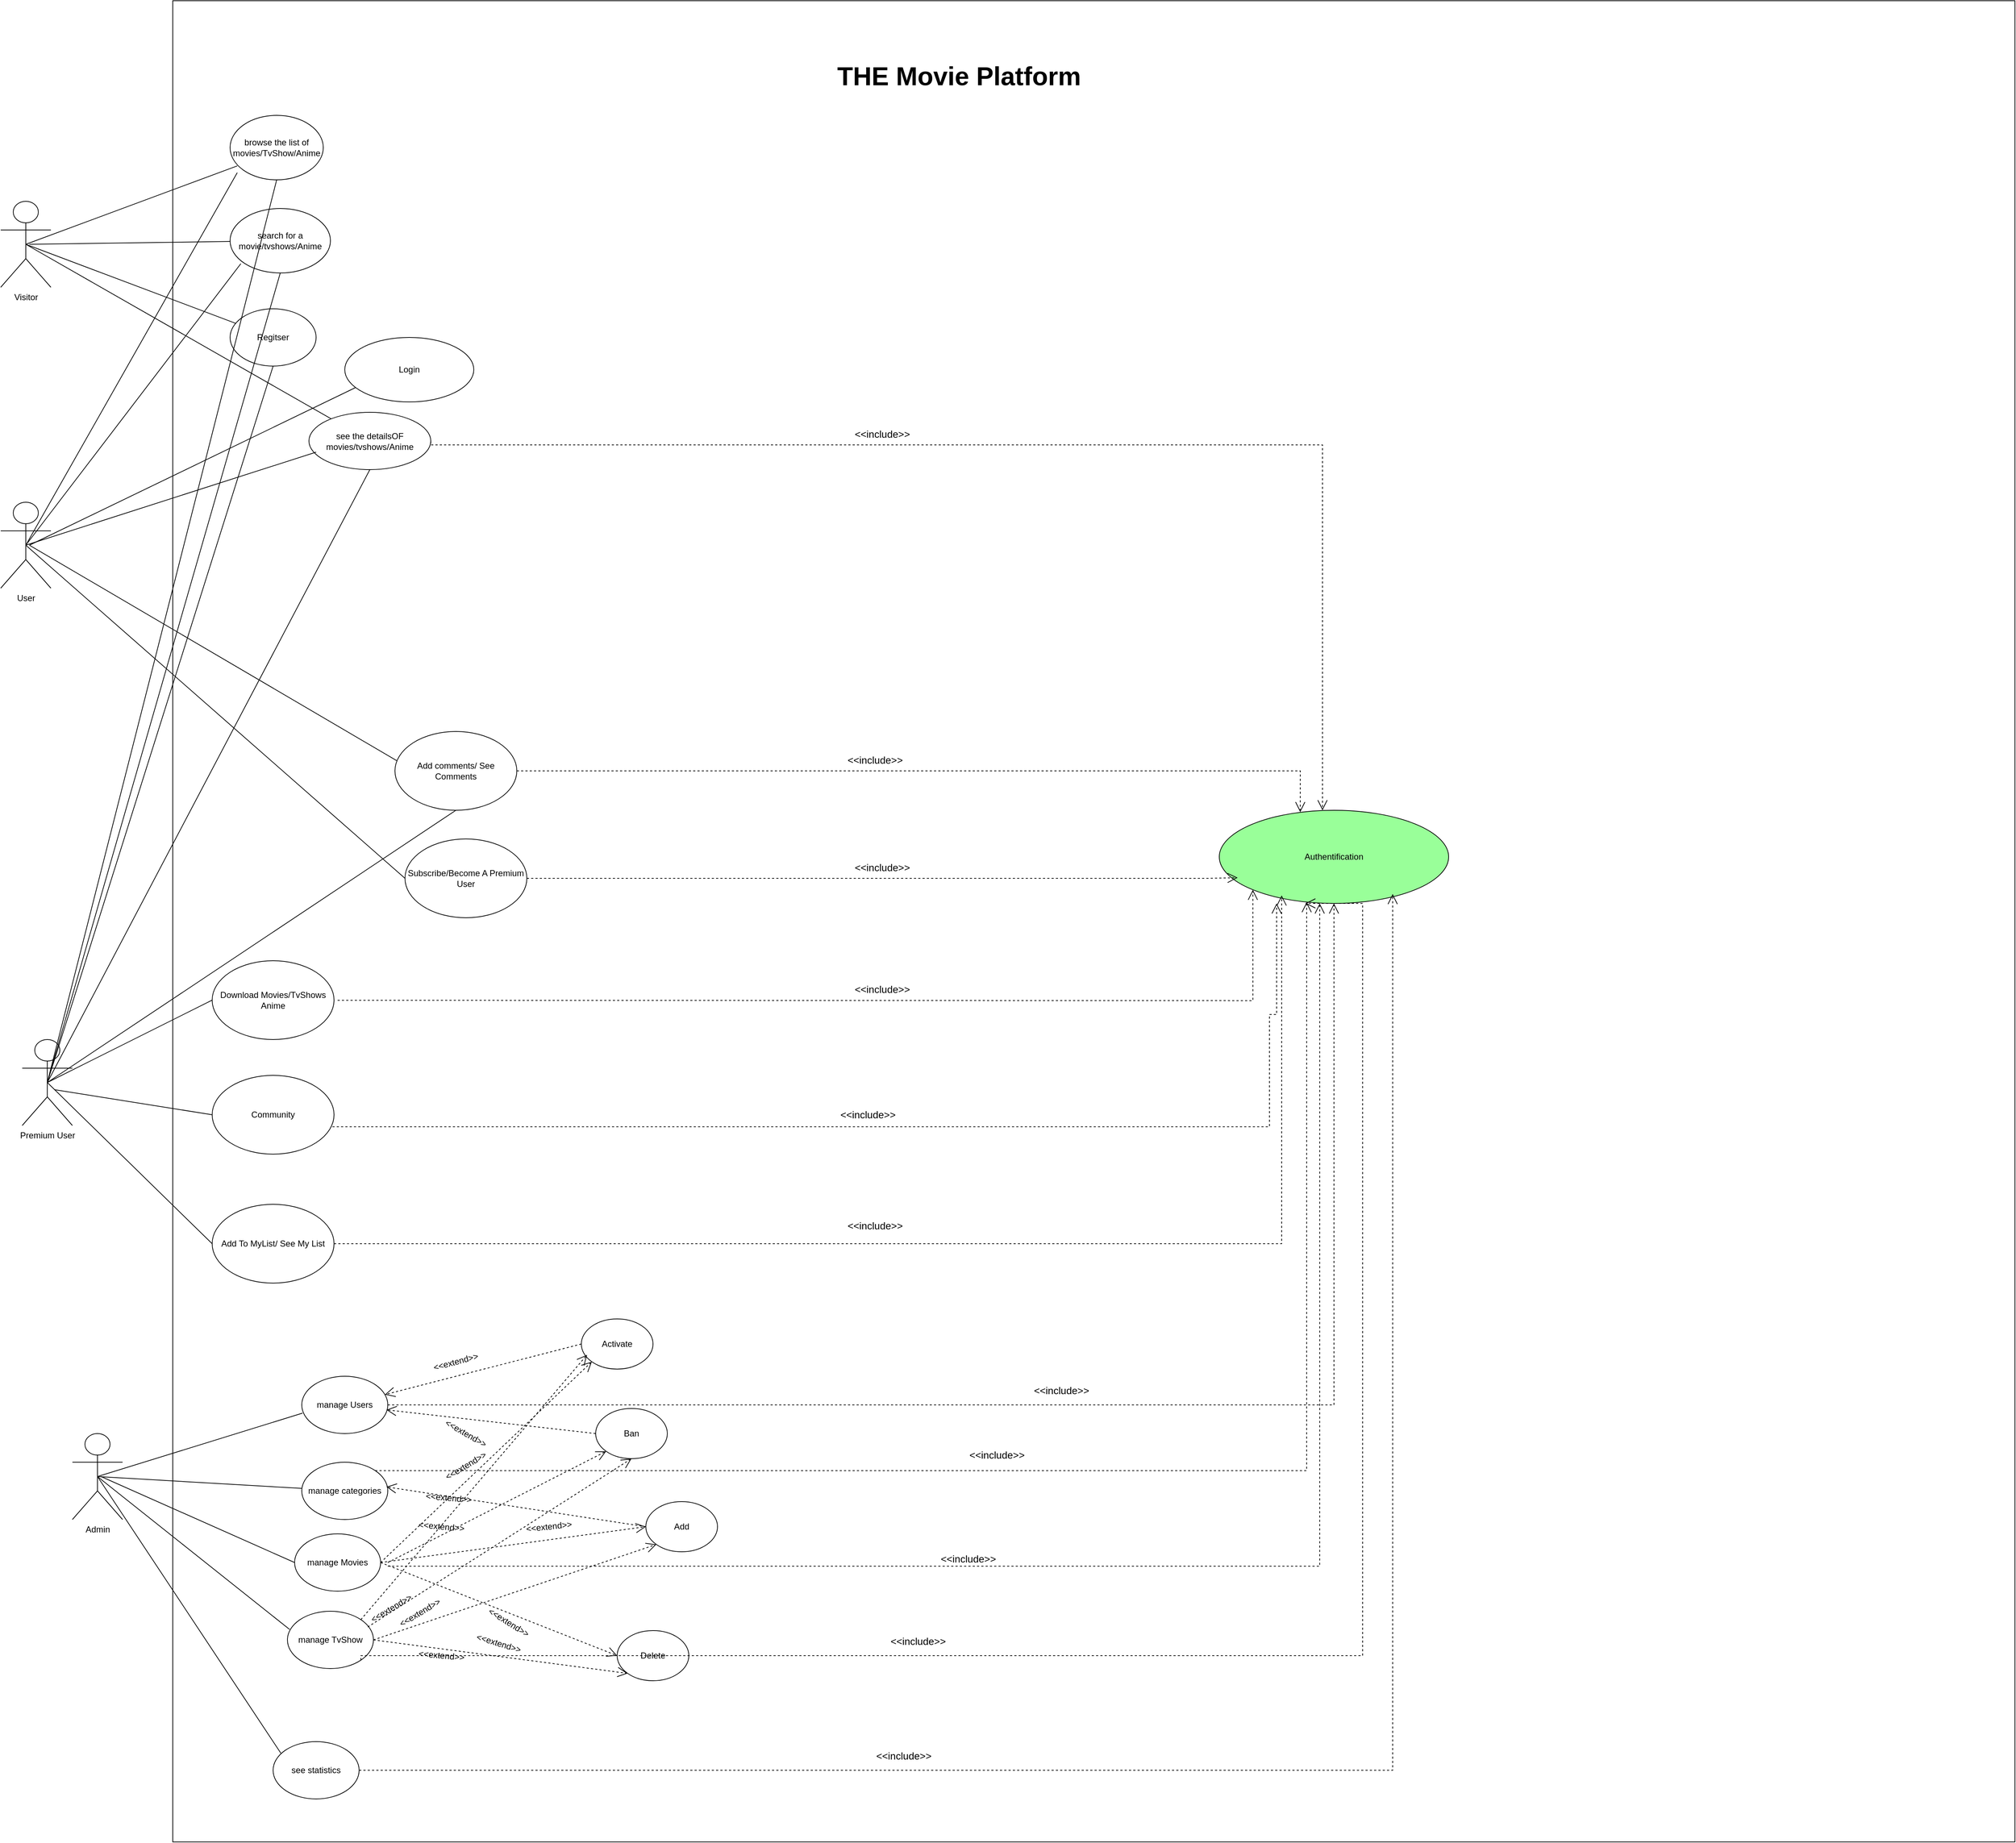 <mxfile version="26.2.13">
  <diagram name="Page-1" id="uJoerDX6KOsWPnAusNM7">
    <mxGraphModel dx="4300" dy="1873" grid="1" gridSize="10" guides="1" tooltips="1" connect="1" arrows="1" fold="1" page="1" pageScale="1" pageWidth="827" pageHeight="1169" math="0" shadow="0">
      <root>
        <mxCell id="0" />
        <mxCell id="1" parent="0" />
        <mxCell id="PKVaJ8mTQ42ZdOeIIyP1-2" value="" style="whiteSpace=wrap;html=1;aspect=fixed;" parent="1" vertex="1">
          <mxGeometry x="-80" y="10" width="2570" height="2570" as="geometry" />
        </mxCell>
        <mxCell id="PKVaJ8mTQ42ZdOeIIyP1-3" value="&lt;font style=&quot;font-size: 36px;&quot;&gt;&lt;b&gt;THE Movie Platform&lt;/b&gt;&lt;/font&gt;" style="text;html=1;align=center;verticalAlign=middle;whiteSpace=wrap;rounded=0;" parent="1" vertex="1">
          <mxGeometry x="817" y="100" width="400" height="30" as="geometry" />
        </mxCell>
        <mxCell id="PKVaJ8mTQ42ZdOeIIyP1-4" value="Visitor" style="shape=umlActor;verticalLabelPosition=bottom;verticalAlign=top;html=1;outlineConnect=0;" parent="1" vertex="1">
          <mxGeometry x="-320" y="290" width="70" height="120" as="geometry" />
        </mxCell>
        <mxCell id="PKVaJ8mTQ42ZdOeIIyP1-5" value="browse the list of movies/TvShow/Anime" style="ellipse;whiteSpace=wrap;html=1;" parent="1" vertex="1">
          <mxGeometry y="170" width="130" height="90" as="geometry" />
        </mxCell>
        <mxCell id="PKVaJ8mTQ42ZdOeIIyP1-6" value="Regitser" style="ellipse;whiteSpace=wrap;html=1;" parent="1" vertex="1">
          <mxGeometry y="440" width="120" height="80" as="geometry" />
        </mxCell>
        <mxCell id="PKVaJ8mTQ42ZdOeIIyP1-7" value="search for a movie/tvshows/Anime" style="ellipse;whiteSpace=wrap;html=1;" parent="1" vertex="1">
          <mxGeometry y="300" width="140" height="90" as="geometry" />
        </mxCell>
        <mxCell id="PKVaJ8mTQ42ZdOeIIyP1-9" value="" style="endArrow=none;html=1;rounded=0;exitX=0.077;exitY=0.784;exitDx=0;exitDy=0;exitPerimeter=0;entryX=0.5;entryY=0.5;entryDx=0;entryDy=0;entryPerimeter=0;" parent="1" source="PKVaJ8mTQ42ZdOeIIyP1-5" target="PKVaJ8mTQ42ZdOeIIyP1-4" edge="1">
          <mxGeometry width="50" height="50" relative="1" as="geometry">
            <mxPoint x="260" y="430" as="sourcePoint" />
            <mxPoint x="310" y="380" as="targetPoint" />
          </mxGeometry>
        </mxCell>
        <mxCell id="PKVaJ8mTQ42ZdOeIIyP1-11" value="" style="endArrow=none;html=1;rounded=0;" parent="1" source="PKVaJ8mTQ42ZdOeIIyP1-7" edge="1">
          <mxGeometry width="50" height="50" relative="1" as="geometry">
            <mxPoint x="19" y="253" as="sourcePoint" />
            <mxPoint x="-280" y="350" as="targetPoint" />
          </mxGeometry>
        </mxCell>
        <mxCell id="PKVaJ8mTQ42ZdOeIIyP1-12" value="" style="endArrow=none;html=1;rounded=0;entryX=0.5;entryY=0.5;entryDx=0;entryDy=0;entryPerimeter=0;" parent="1" source="PKVaJ8mTQ42ZdOeIIyP1-6" target="PKVaJ8mTQ42ZdOeIIyP1-4" edge="1">
          <mxGeometry width="50" height="50" relative="1" as="geometry">
            <mxPoint x="10" y="360" as="sourcePoint" />
            <mxPoint x="-270" y="360" as="targetPoint" />
          </mxGeometry>
        </mxCell>
        <mxCell id="PKVaJ8mTQ42ZdOeIIyP1-16" value="User&lt;div&gt;&lt;br&gt;&lt;/div&gt;" style="shape=umlActor;verticalLabelPosition=bottom;verticalAlign=top;html=1;outlineConnect=0;" parent="1" vertex="1">
          <mxGeometry x="-320" y="710" width="70" height="120" as="geometry" />
        </mxCell>
        <mxCell id="PKVaJ8mTQ42ZdOeIIyP1-17" value="see the detailsOF movies/tvshows/Anime" style="ellipse;whiteSpace=wrap;html=1;" parent="1" vertex="1">
          <mxGeometry x="110" y="584.5" width="170" height="80" as="geometry" />
        </mxCell>
        <mxCell id="PKVaJ8mTQ42ZdOeIIyP1-20" value="" style="endArrow=none;html=1;rounded=0;entryX=0.5;entryY=0.5;entryDx=0;entryDy=0;entryPerimeter=0;exitX=0.059;exitY=0.695;exitDx=0;exitDy=0;exitPerimeter=0;" parent="1" source="PKVaJ8mTQ42ZdOeIIyP1-17" target="PKVaJ8mTQ42ZdOeIIyP1-16" edge="1">
          <mxGeometry width="50" height="50" relative="1" as="geometry">
            <mxPoint x="13" y="870" as="sourcePoint" />
            <mxPoint x="-280" y="760" as="targetPoint" />
          </mxGeometry>
        </mxCell>
        <mxCell id="PKVaJ8mTQ42ZdOeIIyP1-23" value="" style="endArrow=none;html=1;rounded=0;entryX=0.5;entryY=0.5;entryDx=0;entryDy=0;entryPerimeter=0;" parent="1" target="PKVaJ8mTQ42ZdOeIIyP1-16" edge="1">
          <mxGeometry width="50" height="50" relative="1" as="geometry">
            <mxPoint x="10" y="250" as="sourcePoint" />
            <mxPoint x="-275" y="780" as="targetPoint" />
          </mxGeometry>
        </mxCell>
        <mxCell id="PKVaJ8mTQ42ZdOeIIyP1-24" value="" style="endArrow=none;html=1;rounded=0;entryX=0.5;entryY=0.5;entryDx=0;entryDy=0;entryPerimeter=0;exitX=0.042;exitY=0.711;exitDx=0;exitDy=0;exitPerimeter=0;" parent="1" target="PKVaJ8mTQ42ZdOeIIyP1-16" edge="1">
          <mxGeometry width="50" height="50" relative="1" as="geometry">
            <mxPoint x="15" y="377" as="sourcePoint" />
            <mxPoint x="-275" y="780" as="targetPoint" />
          </mxGeometry>
        </mxCell>
        <mxCell id="PKVaJ8mTQ42ZdOeIIyP1-43" value="&lt;div style=&quot;text-align: start;&quot;&gt;&lt;span style=&quot;color: light-dark(rgb(0, 0, 0), rgb(255, 255, 255)); white-space: pre-wrap; background-color: rgb(255, 255, 255);&quot;&gt;&lt;font face=&quot;Nunito Sans, sans-serif&quot;&gt;Admin&lt;/font&gt;&lt;/span&gt;&lt;/div&gt;" style="shape=umlActor;verticalLabelPosition=bottom;verticalAlign=top;html=1;outlineConnect=0;" parent="1" vertex="1">
          <mxGeometry x="-220" y="2010" width="70" height="120" as="geometry" />
        </mxCell>
        <mxCell id="PKVaJ8mTQ42ZdOeIIyP1-45" value="manage Users" style="ellipse;whiteSpace=wrap;html=1;" parent="1" vertex="1">
          <mxGeometry x="100" y="1930" width="120" height="80" as="geometry" />
        </mxCell>
        <mxCell id="PKVaJ8mTQ42ZdOeIIyP1-46" value="manage categories" style="ellipse;whiteSpace=wrap;html=1;" parent="1" vertex="1">
          <mxGeometry x="100" y="2050" width="120" height="80" as="geometry" />
        </mxCell>
        <mxCell id="PKVaJ8mTQ42ZdOeIIyP1-48" value="see statistics" style="ellipse;whiteSpace=wrap;html=1;" parent="1" vertex="1">
          <mxGeometry x="60" y="2440" width="120" height="80" as="geometry" />
        </mxCell>
        <mxCell id="PKVaJ8mTQ42ZdOeIIyP1-50" value="" style="endArrow=none;html=1;rounded=0;entryX=0.5;entryY=0.5;entryDx=0;entryDy=0;entryPerimeter=0;exitX=0.008;exitY=0.644;exitDx=0;exitDy=0;exitPerimeter=0;" parent="1" source="PKVaJ8mTQ42ZdOeIIyP1-45" target="PKVaJ8mTQ42ZdOeIIyP1-43" edge="1">
          <mxGeometry width="50" height="50" relative="1" as="geometry">
            <mxPoint x="100" y="1983" as="sourcePoint" />
            <mxPoint x="-175" y="2080" as="targetPoint" />
          </mxGeometry>
        </mxCell>
        <mxCell id="PKVaJ8mTQ42ZdOeIIyP1-51" value="" style="endArrow=none;html=1;rounded=0;entryX=0.5;entryY=0.5;entryDx=0;entryDy=0;entryPerimeter=0;" parent="1" source="PKVaJ8mTQ42ZdOeIIyP1-46" target="PKVaJ8mTQ42ZdOeIIyP1-43" edge="1">
          <mxGeometry width="50" height="50" relative="1" as="geometry">
            <mxPoint x="117" y="1993" as="sourcePoint" />
            <mxPoint x="-175" y="2080" as="targetPoint" />
          </mxGeometry>
        </mxCell>
        <mxCell id="PKVaJ8mTQ42ZdOeIIyP1-53" value="" style="endArrow=none;html=1;rounded=0;entryX=0.5;entryY=0.5;entryDx=0;entryDy=0;entryPerimeter=0;exitX=0.09;exitY=0.202;exitDx=0;exitDy=0;exitPerimeter=0;" parent="1" source="PKVaJ8mTQ42ZdOeIIyP1-48" target="PKVaJ8mTQ42ZdOeIIyP1-43" edge="1">
          <mxGeometry width="50" height="50" relative="1" as="geometry">
            <mxPoint x="127" y="2191" as="sourcePoint" />
            <mxPoint x="-165" y="2090" as="targetPoint" />
          </mxGeometry>
        </mxCell>
        <mxCell id="PKVaJ8mTQ42ZdOeIIyP1-54" value="Activate" style="ellipse;whiteSpace=wrap;html=1;" parent="1" vertex="1">
          <mxGeometry x="490" y="1850" width="100" height="70" as="geometry" />
        </mxCell>
        <mxCell id="PKVaJ8mTQ42ZdOeIIyP1-55" value="Ban" style="ellipse;whiteSpace=wrap;html=1;" parent="1" vertex="1">
          <mxGeometry x="510" y="1975" width="100" height="70" as="geometry" />
        </mxCell>
        <mxCell id="PKVaJ8mTQ42ZdOeIIyP1-57" value="" style="endArrow=open;endSize=12;dashed=1;html=1;rounded=0;exitX=0;exitY=0.5;exitDx=0;exitDy=0;" parent="1" source="PKVaJ8mTQ42ZdOeIIyP1-54" target="PKVaJ8mTQ42ZdOeIIyP1-45" edge="1">
          <mxGeometry width="160" relative="1" as="geometry">
            <mxPoint x="400" y="1881" as="sourcePoint" />
            <mxPoint x="209" y="1810" as="targetPoint" />
          </mxGeometry>
        </mxCell>
        <mxCell id="PKVaJ8mTQ42ZdOeIIyP1-58" value="" style="endArrow=open;endSize=12;dashed=1;html=1;rounded=0;exitX=0;exitY=0.5;exitDx=0;exitDy=0;entryX=0.984;entryY=0.586;entryDx=0;entryDy=0;entryPerimeter=0;" parent="1" source="PKVaJ8mTQ42ZdOeIIyP1-55" target="PKVaJ8mTQ42ZdOeIIyP1-45" edge="1">
          <mxGeometry width="160" relative="1" as="geometry">
            <mxPoint x="400" y="1991" as="sourcePoint" />
            <mxPoint x="209" y="2054" as="targetPoint" />
          </mxGeometry>
        </mxCell>
        <mxCell id="PKVaJ8mTQ42ZdOeIIyP1-60" value="&amp;lt;&amp;lt;extend&amp;gt;&amp;gt;" style="text;html=1;align=center;verticalAlign=middle;whiteSpace=wrap;rounded=0;rotation=-15;" parent="1" vertex="1">
          <mxGeometry x="290" y="1900" width="50" height="20" as="geometry" />
        </mxCell>
        <mxCell id="PKVaJ8mTQ42ZdOeIIyP1-61" value="&amp;lt;&amp;lt;extend&amp;gt;&amp;gt;" style="text;html=1;align=center;verticalAlign=middle;whiteSpace=wrap;rounded=0;rotation=30;" parent="1" vertex="1">
          <mxGeometry x="304.01" y="2000" width="50" height="20" as="geometry" />
        </mxCell>
        <mxCell id="PKVaJ8mTQ42ZdOeIIyP1-63" value="Add" style="ellipse;whiteSpace=wrap;html=1;" parent="1" vertex="1">
          <mxGeometry x="580" y="2105" width="100" height="70" as="geometry" />
        </mxCell>
        <mxCell id="PKVaJ8mTQ42ZdOeIIyP1-64" value="Delete" style="ellipse;whiteSpace=wrap;html=1;" parent="1" vertex="1">
          <mxGeometry x="540" y="2285" width="100" height="70" as="geometry" />
        </mxCell>
        <mxCell id="PKVaJ8mTQ42ZdOeIIyP1-67" value="" style="endArrow=open;endSize=12;dashed=1;html=1;rounded=0;exitX=0;exitY=0.5;exitDx=0;exitDy=0;entryX=0.984;entryY=0.43;entryDx=0;entryDy=0;entryPerimeter=0;" parent="1" target="PKVaJ8mTQ42ZdOeIIyP1-46" edge="1" source="PKVaJ8mTQ42ZdOeIIyP1-63">
          <mxGeometry width="160" relative="1" as="geometry">
            <mxPoint x="330" y="2185" as="sourcePoint" />
            <mxPoint x="127" y="2110" as="targetPoint" />
          </mxGeometry>
        </mxCell>
        <mxCell id="PKVaJ8mTQ42ZdOeIIyP1-71" value="&amp;lt;&amp;lt;extend&amp;gt;&amp;gt;" style="text;html=1;align=center;verticalAlign=middle;whiteSpace=wrap;rounded=0;rotation=5;" parent="1" vertex="1">
          <mxGeometry x="270" y="2130" width="50" height="20" as="geometry" />
        </mxCell>
        <mxCell id="PKVaJ8mTQ42ZdOeIIyP1-72" value="&amp;lt;&amp;lt;extend&amp;gt;&amp;gt;" style="text;html=1;align=center;verticalAlign=middle;whiteSpace=wrap;rounded=0;rotation=17;" parent="1" vertex="1">
          <mxGeometry x="350" y="2285" width="50" height="35" as="geometry" />
        </mxCell>
        <mxCell id="PKVaJ8mTQ42ZdOeIIyP1-75" value="Authentification" style="ellipse;whiteSpace=wrap;html=1;fillColor=#99FF99;" parent="1" vertex="1">
          <mxGeometry x="1380" y="1140" width="320" height="130" as="geometry" />
        </mxCell>
        <mxCell id="PKVaJ8mTQ42ZdOeIIyP1-81" value="" style="endArrow=open;endSize=12;dashed=1;html=1;rounded=0;edgeStyle=orthogonalEdgeStyle;exitX=1;exitY=0.5;exitDx=0;exitDy=0;" parent="1" source="PKVaJ8mTQ42ZdOeIIyP1-17" edge="1">
          <mxGeometry width="160" relative="1" as="geometry">
            <mxPoint x="120" y="630" as="sourcePoint" />
            <mxPoint x="1524" y="1140" as="targetPoint" />
            <Array as="points">
              <mxPoint x="280" y="630" />
              <mxPoint x="1524" y="630" />
            </Array>
          </mxGeometry>
        </mxCell>
        <mxCell id="PKVaJ8mTQ42ZdOeIIyP1-88" value="" style="endArrow=open;endSize=12;dashed=1;html=1;rounded=0;edgeStyle=orthogonalEdgeStyle;exitX=1;exitY=0.5;exitDx=0;exitDy=0;" parent="1" source="PKVaJ8mTQ42ZdOeIIyP1-45" target="PKVaJ8mTQ42ZdOeIIyP1-75" edge="1">
          <mxGeometry width="160" relative="1" as="geometry">
            <mxPoint x="110" y="1539" as="sourcePoint" />
            <mxPoint x="1570" y="1490" as="targetPoint" />
            <Array as="points">
              <mxPoint x="1540" y="1970" />
            </Array>
          </mxGeometry>
        </mxCell>
        <mxCell id="PKVaJ8mTQ42ZdOeIIyP1-90" value="" style="endArrow=open;endSize=12;dashed=1;html=1;rounded=0;edgeStyle=orthogonalEdgeStyle;exitX=1;exitY=0;exitDx=0;exitDy=0;entryX=0.381;entryY=0.986;entryDx=0;entryDy=0;entryPerimeter=0;" parent="1" source="PKVaJ8mTQ42ZdOeIIyP1-46" target="PKVaJ8mTQ42ZdOeIIyP1-75" edge="1">
          <mxGeometry width="160" relative="1" as="geometry">
            <mxPoint x="90" y="1850" as="sourcePoint" />
            <mxPoint x="1524" y="1461.08" as="targetPoint" />
            <Array as="points">
              <mxPoint x="1502" y="2062" />
            </Array>
          </mxGeometry>
        </mxCell>
        <mxCell id="PKVaJ8mTQ42ZdOeIIyP1-92" value="" style="endArrow=open;endSize=12;dashed=1;html=1;rounded=0;edgeStyle=orthogonalEdgeStyle;exitX=1;exitY=0.5;exitDx=0;exitDy=0;entryX=0.756;entryY=0.899;entryDx=0;entryDy=0;entryPerimeter=0;" parent="1" source="PKVaJ8mTQ42ZdOeIIyP1-48" target="PKVaJ8mTQ42ZdOeIIyP1-75" edge="1">
          <mxGeometry width="160" relative="1" as="geometry">
            <mxPoint x="110" y="2138.27" as="sourcePoint" />
            <mxPoint x="1643" y="1401.27" as="targetPoint" />
            <Array as="points" />
          </mxGeometry>
        </mxCell>
        <mxCell id="PKVaJ8mTQ42ZdOeIIyP1-93" style="edgeStyle=orthogonalEdgeStyle;rounded=0;orthogonalLoop=1;jettySize=auto;html=1;exitX=0.5;exitY=1;exitDx=0;exitDy=0;" parent="1" source="PKVaJ8mTQ42ZdOeIIyP1-3" target="PKVaJ8mTQ42ZdOeIIyP1-3" edge="1">
          <mxGeometry relative="1" as="geometry" />
        </mxCell>
        <mxCell id="PKVaJ8mTQ42ZdOeIIyP1-97" value="&lt;font style=&quot;font-size: 14px;&quot;&gt;&amp;lt;&amp;lt;include&amp;gt;&amp;gt;&lt;/font&gt;" style="text;html=1;align=center;verticalAlign=middle;whiteSpace=wrap;rounded=0;rotation=0;" parent="1" vertex="1">
          <mxGeometry x="870" y="605" width="80" height="20" as="geometry" />
        </mxCell>
        <mxCell id="PKVaJ8mTQ42ZdOeIIyP1-105" value="&lt;font style=&quot;font-size: 14px;&quot;&gt;&amp;lt;&amp;lt;include&amp;gt;&amp;gt;&lt;/font&gt;" style="text;html=1;align=center;verticalAlign=middle;whiteSpace=wrap;rounded=0;rotation=0;" parent="1" vertex="1">
          <mxGeometry x="1120" y="1940" width="80" height="20" as="geometry" />
        </mxCell>
        <mxCell id="PKVaJ8mTQ42ZdOeIIyP1-106" value="&lt;font style=&quot;font-size: 14px;&quot;&gt;&amp;lt;&amp;lt;include&amp;gt;&amp;gt;&lt;/font&gt;" style="text;html=1;align=center;verticalAlign=middle;whiteSpace=wrap;rounded=0;rotation=0;" parent="1" vertex="1">
          <mxGeometry x="990" y="2175" width="80" height="20" as="geometry" />
        </mxCell>
        <mxCell id="PKVaJ8mTQ42ZdOeIIyP1-110" value="&lt;font style=&quot;font-size: 14px;&quot;&gt;&amp;lt;&amp;lt;include&amp;gt;&amp;gt;&lt;/font&gt;" style="text;html=1;align=center;verticalAlign=middle;whiteSpace=wrap;rounded=0;rotation=0;" parent="1" vertex="1">
          <mxGeometry x="900" y="2450" width="80" height="20" as="geometry" />
        </mxCell>
        <mxCell id="xbdSFYl9MrGQw9n5wv3b-7" value="Add comments/ See Comments" style="ellipse;whiteSpace=wrap;html=1;" parent="1" vertex="1">
          <mxGeometry x="230" y="1030" width="170" height="110" as="geometry" />
        </mxCell>
        <mxCell id="xbdSFYl9MrGQw9n5wv3b-8" value="" style="endArrow=open;endSize=12;dashed=1;html=1;rounded=0;edgeStyle=orthogonalEdgeStyle;entryX=0.353;entryY=0.02;entryDx=0;entryDy=0;entryPerimeter=0;exitX=1;exitY=0.5;exitDx=0;exitDy=0;" parent="1" source="xbdSFYl9MrGQw9n5wv3b-7" target="PKVaJ8mTQ42ZdOeIIyP1-75" edge="1">
          <mxGeometry width="160" relative="1" as="geometry">
            <mxPoint x="540" y="1085" as="sourcePoint" />
            <mxPoint x="1280" y="1350" as="targetPoint" />
            <Array as="points">
              <mxPoint x="1493" y="1085" />
            </Array>
          </mxGeometry>
        </mxCell>
        <mxCell id="xbdSFYl9MrGQw9n5wv3b-9" value="&lt;font style=&quot;font-size: 14px;&quot;&gt;&amp;lt;&amp;lt;include&amp;gt;&amp;gt;&lt;/font&gt;" style="text;html=1;align=center;verticalAlign=middle;whiteSpace=wrap;rounded=0;rotation=0;" parent="1" vertex="1">
          <mxGeometry x="860" y="1060" width="80" height="20" as="geometry" />
        </mxCell>
        <mxCell id="X9IOP4-NAFCfbM4FHNQG-1" value="" style="endArrow=none;html=1;rounded=0;exitX=0.014;exitY=0.37;exitDx=0;exitDy=0;exitPerimeter=0;" parent="1" source="xbdSFYl9MrGQw9n5wv3b-7" edge="1">
          <mxGeometry width="50" height="50" relative="1" as="geometry">
            <mxPoint x="-38" y="962" as="sourcePoint" />
            <mxPoint x="-280" y="770" as="targetPoint" />
          </mxGeometry>
        </mxCell>
        <mxCell id="7Yq-bHt6mIR7RazrzroG-3" value="&lt;div&gt;Premium User&lt;/div&gt;&lt;div&gt;&lt;br&gt;&lt;/div&gt;" style="shape=umlActor;verticalLabelPosition=bottom;verticalAlign=top;html=1;outlineConnect=0;" parent="1" vertex="1">
          <mxGeometry x="-290" y="1460" width="70" height="120" as="geometry" />
        </mxCell>
        <mxCell id="7Yq-bHt6mIR7RazrzroG-4" value="Download Movies/TvShows&lt;div&gt;Anime&lt;/div&gt;" style="ellipse;whiteSpace=wrap;html=1;" parent="1" vertex="1">
          <mxGeometry x="-25" y="1350" width="170" height="110" as="geometry" />
        </mxCell>
        <mxCell id="7Yq-bHt6mIR7RazrzroG-5" value="Subscribe/Become A Premium User" style="ellipse;whiteSpace=wrap;html=1;" parent="1" vertex="1">
          <mxGeometry x="244.01" y="1180" width="170" height="110" as="geometry" />
        </mxCell>
        <mxCell id="7Yq-bHt6mIR7RazrzroG-6" value="" style="endArrow=none;html=1;rounded=0;exitX=0;exitY=0.5;exitDx=0;exitDy=0;entryX=0.5;entryY=0.5;entryDx=0;entryDy=0;entryPerimeter=0;" parent="1" source="7Yq-bHt6mIR7RazrzroG-4" target="7Yq-bHt6mIR7RazrzroG-3" edge="1">
          <mxGeometry width="50" height="50" relative="1" as="geometry">
            <mxPoint x="-210" y="1410" as="sourcePoint" />
            <mxPoint x="-442" y="1109" as="targetPoint" />
          </mxGeometry>
        </mxCell>
        <mxCell id="7Yq-bHt6mIR7RazrzroG-11" value="Add To MyList/ See My List" style="ellipse;whiteSpace=wrap;html=1;" parent="1" vertex="1">
          <mxGeometry x="-25" y="1690" width="170" height="110" as="geometry" />
        </mxCell>
        <mxCell id="7Yq-bHt6mIR7RazrzroG-12" value="" style="endArrow=none;html=1;rounded=0;exitX=0.5;exitY=0.5;exitDx=0;exitDy=0;entryX=0;entryY=0.5;entryDx=0;entryDy=0;exitPerimeter=0;" parent="1" source="7Yq-bHt6mIR7RazrzroG-3" target="7Yq-bHt6mIR7RazrzroG-11" edge="1">
          <mxGeometry width="50" height="50" relative="1" as="geometry">
            <mxPoint x="-210" y="1550" as="sourcePoint" />
            <mxPoint x="-440" y="1665" as="targetPoint" />
          </mxGeometry>
        </mxCell>
        <mxCell id="7Yq-bHt6mIR7RazrzroG-13" value="" style="endArrow=none;html=1;rounded=0;exitX=0.5;exitY=1;exitDx=0;exitDy=0;entryX=0.5;entryY=0.5;entryDx=0;entryDy=0;entryPerimeter=0;" parent="1" source="xbdSFYl9MrGQw9n5wv3b-7" target="7Yq-bHt6mIR7RazrzroG-3" edge="1">
          <mxGeometry width="50" height="50" relative="1" as="geometry">
            <mxPoint x="-15" y="1415" as="sourcePoint" />
            <mxPoint x="-250" y="1520" as="targetPoint" />
          </mxGeometry>
        </mxCell>
        <mxCell id="7Yq-bHt6mIR7RazrzroG-15" value="" style="endArrow=none;html=1;rounded=0;exitX=0;exitY=0.5;exitDx=0;exitDy=0;entryX=0.5;entryY=0.5;entryDx=0;entryDy=0;entryPerimeter=0;" parent="1" source="7Yq-bHt6mIR7RazrzroG-5" target="PKVaJ8mTQ42ZdOeIIyP1-16" edge="1">
          <mxGeometry width="50" height="50" relative="1" as="geometry">
            <mxPoint x="-370" y="1010" as="sourcePoint" />
            <mxPoint x="-602" y="709" as="targetPoint" />
          </mxGeometry>
        </mxCell>
        <mxCell id="7Yq-bHt6mIR7RazrzroG-19" value="" style="endArrow=none;html=1;rounded=0;exitX=0.5;exitY=1;exitDx=0;exitDy=0;entryX=0.5;entryY=0.5;entryDx=0;entryDy=0;entryPerimeter=0;" parent="1" source="PKVaJ8mTQ42ZdOeIIyP1-17" target="7Yq-bHt6mIR7RazrzroG-3" edge="1">
          <mxGeometry width="50" height="50" relative="1" as="geometry">
            <mxPoint x="-540" y="1140" as="sourcePoint" />
            <mxPoint x="-807" y="1802" as="targetPoint" />
          </mxGeometry>
        </mxCell>
        <mxCell id="7Yq-bHt6mIR7RazrzroG-20" value="" style="endArrow=none;html=1;rounded=0;exitX=0.5;exitY=1;exitDx=0;exitDy=0;entryX=0.5;entryY=0.5;entryDx=0;entryDy=0;entryPerimeter=0;" parent="1" source="PKVaJ8mTQ42ZdOeIIyP1-6" target="7Yq-bHt6mIR7RazrzroG-3" edge="1">
          <mxGeometry width="50" height="50" relative="1" as="geometry">
            <mxPoint x="-450" y="950" as="sourcePoint" />
            <mxPoint x="-740" y="1805" as="targetPoint" />
          </mxGeometry>
        </mxCell>
        <mxCell id="7Yq-bHt6mIR7RazrzroG-21" value="" style="endArrow=none;html=1;rounded=0;exitX=0.5;exitY=1;exitDx=0;exitDy=0;entryX=0.5;entryY=0.5;entryDx=0;entryDy=0;entryPerimeter=0;" parent="1" source="PKVaJ8mTQ42ZdOeIIyP1-7" target="7Yq-bHt6mIR7RazrzroG-3" edge="1">
          <mxGeometry width="50" height="50" relative="1" as="geometry">
            <mxPoint x="-620" y="980" as="sourcePoint" />
            <mxPoint x="-935" y="1980" as="targetPoint" />
          </mxGeometry>
        </mxCell>
        <mxCell id="7Yq-bHt6mIR7RazrzroG-22" value="" style="endArrow=none;html=1;rounded=0;exitX=0.5;exitY=1;exitDx=0;exitDy=0;entryX=0.5;entryY=0.5;entryDx=0;entryDy=0;entryPerimeter=0;" parent="1" source="PKVaJ8mTQ42ZdOeIIyP1-5" target="7Yq-bHt6mIR7RazrzroG-3" edge="1">
          <mxGeometry width="50" height="50" relative="1" as="geometry">
            <mxPoint x="-600" y="1020" as="sourcePoint" />
            <mxPoint x="-915" y="2150" as="targetPoint" />
          </mxGeometry>
        </mxCell>
        <mxCell id="7Yq-bHt6mIR7RazrzroG-27" value="" style="endArrow=open;endSize=12;dashed=1;html=1;rounded=0;edgeStyle=orthogonalEdgeStyle;entryX=0.08;entryY=0.724;entryDx=0;entryDy=0;entryPerimeter=0;exitX=1;exitY=0.5;exitDx=0;exitDy=0;" parent="1" source="7Yq-bHt6mIR7RazrzroG-5" target="PKVaJ8mTQ42ZdOeIIyP1-75" edge="1">
          <mxGeometry width="160" relative="1" as="geometry">
            <mxPoint x="510" y="1180" as="sourcePoint" />
            <mxPoint x="1363" y="1227" as="targetPoint" />
            <Array as="points">
              <mxPoint x="1363" y="1235" />
            </Array>
          </mxGeometry>
        </mxCell>
        <mxCell id="7Yq-bHt6mIR7RazrzroG-28" value="" style="endArrow=open;endSize=12;dashed=1;html=1;rounded=0;edgeStyle=orthogonalEdgeStyle;entryX=0;entryY=1;entryDx=0;entryDy=0;exitX=1;exitY=0.5;exitDx=0;exitDy=0;" parent="1" target="PKVaJ8mTQ42ZdOeIIyP1-75" edge="1">
          <mxGeometry width="160" relative="1" as="geometry">
            <mxPoint x="150" y="1405.23" as="sourcePoint" />
            <mxPoint x="1142" y="1404.23" as="targetPoint" />
            <Array as="points" />
          </mxGeometry>
        </mxCell>
        <mxCell id="7Yq-bHt6mIR7RazrzroG-29" value="" style="endArrow=open;endSize=12;dashed=1;html=1;rounded=0;edgeStyle=orthogonalEdgeStyle;entryX=0.272;entryY=0.914;entryDx=0;entryDy=0;exitX=1;exitY=0.5;exitDx=0;exitDy=0;entryPerimeter=0;" parent="1" source="7Yq-bHt6mIR7RazrzroG-11" target="PKVaJ8mTQ42ZdOeIIyP1-75" edge="1">
          <mxGeometry width="160" relative="1" as="geometry">
            <mxPoint x="190" y="1654.23" as="sourcePoint" />
            <mxPoint x="1466" y="1500" as="targetPoint" />
            <Array as="points">
              <mxPoint x="1467" y="1745" />
            </Array>
          </mxGeometry>
        </mxCell>
        <mxCell id="7Yq-bHt6mIR7RazrzroG-31" value="&lt;font style=&quot;font-size: 14px;&quot;&gt;&amp;lt;&amp;lt;include&amp;gt;&amp;gt;&lt;/font&gt;" style="text;html=1;align=center;verticalAlign=middle;whiteSpace=wrap;rounded=0;rotation=0;" parent="1" vertex="1">
          <mxGeometry x="870" y="1210" width="80" height="20" as="geometry" />
        </mxCell>
        <mxCell id="7Yq-bHt6mIR7RazrzroG-32" value="&lt;font style=&quot;font-size: 14px;&quot;&gt;&amp;lt;&amp;lt;include&amp;gt;&amp;gt;&lt;/font&gt;" style="text;html=1;align=center;verticalAlign=middle;whiteSpace=wrap;rounded=0;rotation=0;" parent="1" vertex="1">
          <mxGeometry x="870" y="1380" width="80" height="20" as="geometry" />
        </mxCell>
        <mxCell id="7Yq-bHt6mIR7RazrzroG-33" value="&lt;font style=&quot;font-size: 14px;&quot;&gt;&amp;lt;&amp;lt;include&amp;gt;&amp;gt;&lt;/font&gt;" style="text;html=1;align=center;verticalAlign=middle;whiteSpace=wrap;rounded=0;rotation=0;" parent="1" vertex="1">
          <mxGeometry x="850" y="1555" width="80" height="20" as="geometry" />
        </mxCell>
        <mxCell id="lXJ0BIYpvKsXdkRwjCIe-1" value="Login" style="ellipse;whiteSpace=wrap;html=1;" vertex="1" parent="1">
          <mxGeometry x="160" y="480" width="180" height="90" as="geometry" />
        </mxCell>
        <mxCell id="lXJ0BIYpvKsXdkRwjCIe-2" value="" style="endArrow=none;html=1;rounded=0;exitX=0.059;exitY=0.695;exitDx=0;exitDy=0;exitPerimeter=0;" edge="1" parent="1">
          <mxGeometry width="50" height="50" relative="1" as="geometry">
            <mxPoint x="175" y="550" as="sourcePoint" />
            <mxPoint x="-280" y="770" as="targetPoint" />
          </mxGeometry>
        </mxCell>
        <mxCell id="lXJ0BIYpvKsXdkRwjCIe-3" value="" style="endArrow=none;html=1;rounded=0;entryX=0.5;entryY=0.5;entryDx=0;entryDy=0;entryPerimeter=0;" edge="1" parent="1" source="PKVaJ8mTQ42ZdOeIIyP1-17" target="PKVaJ8mTQ42ZdOeIIyP1-4">
          <mxGeometry width="50" height="50" relative="1" as="geometry">
            <mxPoint x="18" y="470" as="sourcePoint" />
            <mxPoint x="-275" y="360" as="targetPoint" />
          </mxGeometry>
        </mxCell>
        <mxCell id="lXJ0BIYpvKsXdkRwjCIe-5" value="manage Movies" style="ellipse;whiteSpace=wrap;html=1;" vertex="1" parent="1">
          <mxGeometry x="90" y="2150" width="120" height="80" as="geometry" />
        </mxCell>
        <mxCell id="lXJ0BIYpvKsXdkRwjCIe-6" value="manage TvShow" style="ellipse;whiteSpace=wrap;html=1;" vertex="1" parent="1">
          <mxGeometry x="80" y="2258" width="120" height="80" as="geometry" />
        </mxCell>
        <mxCell id="lXJ0BIYpvKsXdkRwjCIe-7" value="" style="endArrow=open;endSize=12;dashed=1;html=1;rounded=0;exitX=1;exitY=0.5;exitDx=0;exitDy=0;entryX=0;entryY=0.5;entryDx=0;entryDy=0;" edge="1" parent="1" source="lXJ0BIYpvKsXdkRwjCIe-5" target="PKVaJ8mTQ42ZdOeIIyP1-63">
          <mxGeometry width="160" relative="1" as="geometry">
            <mxPoint x="363" y="2386" as="sourcePoint" />
            <mxPoint x="182" y="2210" as="targetPoint" />
          </mxGeometry>
        </mxCell>
        <mxCell id="lXJ0BIYpvKsXdkRwjCIe-8" value="" style="endArrow=open;endSize=12;dashed=1;html=1;rounded=0;entryX=0;entryY=0.5;entryDx=0;entryDy=0;" edge="1" parent="1" target="PKVaJ8mTQ42ZdOeIIyP1-64">
          <mxGeometry width="160" relative="1" as="geometry">
            <mxPoint x="210" y="2190" as="sourcePoint" />
            <mxPoint x="373" y="2155" as="targetPoint" />
          </mxGeometry>
        </mxCell>
        <mxCell id="lXJ0BIYpvKsXdkRwjCIe-9" value="" style="endArrow=open;endSize=12;dashed=1;html=1;rounded=0;exitX=1;exitY=0.5;exitDx=0;exitDy=0;entryX=0;entryY=1;entryDx=0;entryDy=0;" edge="1" parent="1" source="lXJ0BIYpvKsXdkRwjCIe-6" target="PKVaJ8mTQ42ZdOeIIyP1-63">
          <mxGeometry width="160" relative="1" as="geometry">
            <mxPoint x="210" y="2315" as="sourcePoint" />
            <mxPoint x="363" y="2270" as="targetPoint" />
          </mxGeometry>
        </mxCell>
        <mxCell id="lXJ0BIYpvKsXdkRwjCIe-10" value="" style="endArrow=open;endSize=12;dashed=1;html=1;rounded=0;exitX=1;exitY=0.5;exitDx=0;exitDy=0;entryX=0;entryY=1;entryDx=0;entryDy=0;" edge="1" parent="1" source="lXJ0BIYpvKsXdkRwjCIe-6" target="PKVaJ8mTQ42ZdOeIIyP1-64">
          <mxGeometry width="160" relative="1" as="geometry">
            <mxPoint x="210" y="2308" as="sourcePoint" />
            <mxPoint x="388" y="2180" as="targetPoint" />
          </mxGeometry>
        </mxCell>
        <mxCell id="lXJ0BIYpvKsXdkRwjCIe-11" value="&amp;lt;&amp;lt;extend&amp;gt;&amp;gt;" style="text;html=1;align=center;verticalAlign=middle;whiteSpace=wrap;rounded=0;rotation=5;" vertex="1" parent="1">
          <mxGeometry x="280" y="2090" width="50" height="20" as="geometry" />
        </mxCell>
        <mxCell id="lXJ0BIYpvKsXdkRwjCIe-12" value="&amp;lt;&amp;lt;extend&amp;gt;&amp;gt;" style="text;html=1;align=center;verticalAlign=middle;whiteSpace=wrap;rounded=0;rotation=5;" vertex="1" parent="1">
          <mxGeometry x="270" y="2310" width="50" height="20" as="geometry" />
        </mxCell>
        <mxCell id="lXJ0BIYpvKsXdkRwjCIe-13" value="&amp;lt;&amp;lt;extend&amp;gt;&amp;gt;" style="text;html=1;align=center;verticalAlign=middle;whiteSpace=wrap;rounded=0;rotation=329;" vertex="1" parent="1">
          <mxGeometry x="200" y="2243.68" width="50" height="20" as="geometry" />
        </mxCell>
        <mxCell id="lXJ0BIYpvKsXdkRwjCIe-14" value="&amp;lt;&amp;lt;extend&amp;gt;&amp;gt;" style="text;html=1;align=center;verticalAlign=middle;whiteSpace=wrap;rounded=0;rotation=32;" vertex="1" parent="1">
          <mxGeometry x="364" y="2263.68" width="50" height="20" as="geometry" />
        </mxCell>
        <mxCell id="lXJ0BIYpvKsXdkRwjCIe-15" value="" style="endArrow=open;endSize=12;dashed=1;html=1;rounded=0;entryX=0;entryY=1;entryDx=0;entryDy=0;" edge="1" parent="1" target="PKVaJ8mTQ42ZdOeIIyP1-54">
          <mxGeometry width="160" relative="1" as="geometry">
            <mxPoint x="210" y="2190" as="sourcePoint" />
            <mxPoint x="373" y="2155" as="targetPoint" />
          </mxGeometry>
        </mxCell>
        <mxCell id="lXJ0BIYpvKsXdkRwjCIe-16" value="" style="endArrow=open;endSize=12;dashed=1;html=1;rounded=0;entryX=0.08;entryY=0.716;entryDx=0;entryDy=0;exitX=1;exitY=0;exitDx=0;exitDy=0;entryPerimeter=0;" edge="1" parent="1" source="lXJ0BIYpvKsXdkRwjCIe-6" target="PKVaJ8mTQ42ZdOeIIyP1-54">
          <mxGeometry width="160" relative="1" as="geometry">
            <mxPoint x="220" y="2200" as="sourcePoint" />
            <mxPoint x="425" y="1930" as="targetPoint" />
          </mxGeometry>
        </mxCell>
        <mxCell id="lXJ0BIYpvKsXdkRwjCIe-17" value="" style="endArrow=open;endSize=12;dashed=1;html=1;rounded=0;entryX=0;entryY=1;entryDx=0;entryDy=0;" edge="1" parent="1" target="PKVaJ8mTQ42ZdOeIIyP1-55">
          <mxGeometry width="160" relative="1" as="geometry">
            <mxPoint x="220" y="2190" as="sourcePoint" />
            <mxPoint x="425" y="1930" as="targetPoint" />
          </mxGeometry>
        </mxCell>
        <mxCell id="lXJ0BIYpvKsXdkRwjCIe-18" value="" style="endArrow=open;endSize=12;dashed=1;html=1;rounded=0;entryX=0.5;entryY=1;entryDx=0;entryDy=0;exitX=1;exitY=0;exitDx=0;exitDy=0;" edge="1" parent="1" target="PKVaJ8mTQ42ZdOeIIyP1-55">
          <mxGeometry width="160" relative="1" as="geometry">
            <mxPoint x="192" y="2280" as="sourcePoint" />
            <mxPoint x="435" y="1940" as="targetPoint" />
          </mxGeometry>
        </mxCell>
        <mxCell id="lXJ0BIYpvKsXdkRwjCIe-19" value="" style="endArrow=none;html=1;rounded=0;exitX=0;exitY=0.5;exitDx=0;exitDy=0;" edge="1" parent="1" source="lXJ0BIYpvKsXdkRwjCIe-5">
          <mxGeometry width="50" height="50" relative="1" as="geometry">
            <mxPoint x="110" y="2097" as="sourcePoint" />
            <mxPoint x="-180" y="2070" as="targetPoint" />
          </mxGeometry>
        </mxCell>
        <mxCell id="lXJ0BIYpvKsXdkRwjCIe-20" value="" style="endArrow=none;html=1;rounded=0;exitX=0.025;exitY=0.317;exitDx=0;exitDy=0;exitPerimeter=0;entryX=0.5;entryY=0.5;entryDx=0;entryDy=0;entryPerimeter=0;" edge="1" parent="1" source="lXJ0BIYpvKsXdkRwjCIe-6" target="PKVaJ8mTQ42ZdOeIIyP1-43">
          <mxGeometry width="50" height="50" relative="1" as="geometry">
            <mxPoint x="100" y="2200" as="sourcePoint" />
            <mxPoint x="-170" y="2080" as="targetPoint" />
          </mxGeometry>
        </mxCell>
        <mxCell id="lXJ0BIYpvKsXdkRwjCIe-21" value="&amp;lt;&amp;lt;extend&amp;gt;&amp;gt;" style="text;html=1;align=center;verticalAlign=middle;whiteSpace=wrap;rounded=0;rotation=354;" vertex="1" parent="1">
          <mxGeometry x="420" y="2130" width="50" height="20" as="geometry" />
        </mxCell>
        <mxCell id="lXJ0BIYpvKsXdkRwjCIe-22" value="&amp;lt;&amp;lt;extend&amp;gt;&amp;gt;" style="text;html=1;align=center;verticalAlign=middle;whiteSpace=wrap;rounded=0;rotation=329;" vertex="1" parent="1">
          <mxGeometry x="240" y="2250" width="50" height="20" as="geometry" />
        </mxCell>
        <mxCell id="lXJ0BIYpvKsXdkRwjCIe-23" value="&amp;lt;&amp;lt;extend&amp;gt;&amp;gt;" style="text;html=1;align=center;verticalAlign=middle;whiteSpace=wrap;rounded=0;rotation=329;" vertex="1" parent="1">
          <mxGeometry x="304.01" y="2045.0" width="50" height="20" as="geometry" />
        </mxCell>
        <mxCell id="lXJ0BIYpvKsXdkRwjCIe-27" value="" style="endArrow=open;endSize=12;dashed=1;html=1;rounded=0;edgeStyle=orthogonalEdgeStyle;exitX=1;exitY=0;exitDx=0;exitDy=0;" edge="1" parent="1">
          <mxGeometry width="160" relative="1" as="geometry">
            <mxPoint x="220" y="2195.14" as="sourcePoint" />
            <mxPoint x="1520.111" y="1269.996" as="targetPoint" />
            <Array as="points">
              <mxPoint x="1520" y="2195.14" />
            </Array>
          </mxGeometry>
        </mxCell>
        <mxCell id="lXJ0BIYpvKsXdkRwjCIe-28" value="&lt;font style=&quot;font-size: 14px;&quot;&gt;&amp;lt;&amp;lt;include&amp;gt;&amp;gt;&lt;/font&gt;" style="text;html=1;align=center;verticalAlign=middle;whiteSpace=wrap;rounded=0;rotation=0;" vertex="1" parent="1">
          <mxGeometry x="1030" y="2030" width="80" height="20" as="geometry" />
        </mxCell>
        <mxCell id="lXJ0BIYpvKsXdkRwjCIe-29" value="" style="endArrow=open;endSize=12;dashed=1;html=1;rounded=0;edgeStyle=orthogonalEdgeStyle;exitX=1;exitY=1;exitDx=0;exitDy=0;" edge="1" parent="1" source="lXJ0BIYpvKsXdkRwjCIe-6">
          <mxGeometry width="160" relative="1" as="geometry">
            <mxPoint x="200" y="2319.89" as="sourcePoint" />
            <mxPoint x="1500" y="1270" as="targetPoint" />
            <Array as="points">
              <mxPoint x="182" y="2320" />
              <mxPoint x="1580" y="2320" />
              <mxPoint x="1580" y="1270" />
            </Array>
          </mxGeometry>
        </mxCell>
        <mxCell id="lXJ0BIYpvKsXdkRwjCIe-30" value="Community" style="ellipse;whiteSpace=wrap;html=1;" vertex="1" parent="1">
          <mxGeometry x="-25" y="1510" width="170" height="110" as="geometry" />
        </mxCell>
        <mxCell id="lXJ0BIYpvKsXdkRwjCIe-31" value="" style="endArrow=none;html=1;rounded=0;exitX=0;exitY=0.5;exitDx=0;exitDy=0;entryX=0.5;entryY=0.5;entryDx=0;entryDy=0;entryPerimeter=0;" edge="1" parent="1" source="lXJ0BIYpvKsXdkRwjCIe-30">
          <mxGeometry width="50" height="50" relative="1" as="geometry">
            <mxPoint x="-15" y="1415" as="sourcePoint" />
            <mxPoint x="-245" y="1530" as="targetPoint" />
          </mxGeometry>
        </mxCell>
        <mxCell id="lXJ0BIYpvKsXdkRwjCIe-32" value="" style="endArrow=open;endSize=12;dashed=1;html=1;rounded=0;edgeStyle=orthogonalEdgeStyle;exitX=0.987;exitY=0.652;exitDx=0;exitDy=0;exitPerimeter=0;" edge="1" parent="1" source="lXJ0BIYpvKsXdkRwjCIe-30">
          <mxGeometry width="160" relative="1" as="geometry">
            <mxPoint x="160" y="1579.56" as="sourcePoint" />
            <mxPoint x="1460" y="1270" as="targetPoint" />
            <Array as="points">
              <mxPoint x="1450" y="1582" />
              <mxPoint x="1450" y="1425" />
            </Array>
          </mxGeometry>
        </mxCell>
        <mxCell id="lXJ0BIYpvKsXdkRwjCIe-33" value="&lt;font style=&quot;font-size: 14px;&quot;&gt;&amp;lt;&amp;lt;include&amp;gt;&amp;gt;&lt;/font&gt;" style="text;html=1;align=center;verticalAlign=middle;whiteSpace=wrap;rounded=0;rotation=0;" vertex="1" parent="1">
          <mxGeometry x="860" y="1710" width="80" height="20" as="geometry" />
        </mxCell>
        <mxCell id="lXJ0BIYpvKsXdkRwjCIe-35" value="&lt;font style=&quot;font-size: 14px;&quot;&gt;&amp;lt;&amp;lt;include&amp;gt;&amp;gt;&lt;/font&gt;" style="text;html=1;align=center;verticalAlign=middle;whiteSpace=wrap;rounded=0;rotation=0;" vertex="1" parent="1">
          <mxGeometry x="920" y="2290" width="80" height="20" as="geometry" />
        </mxCell>
      </root>
    </mxGraphModel>
  </diagram>
</mxfile>
